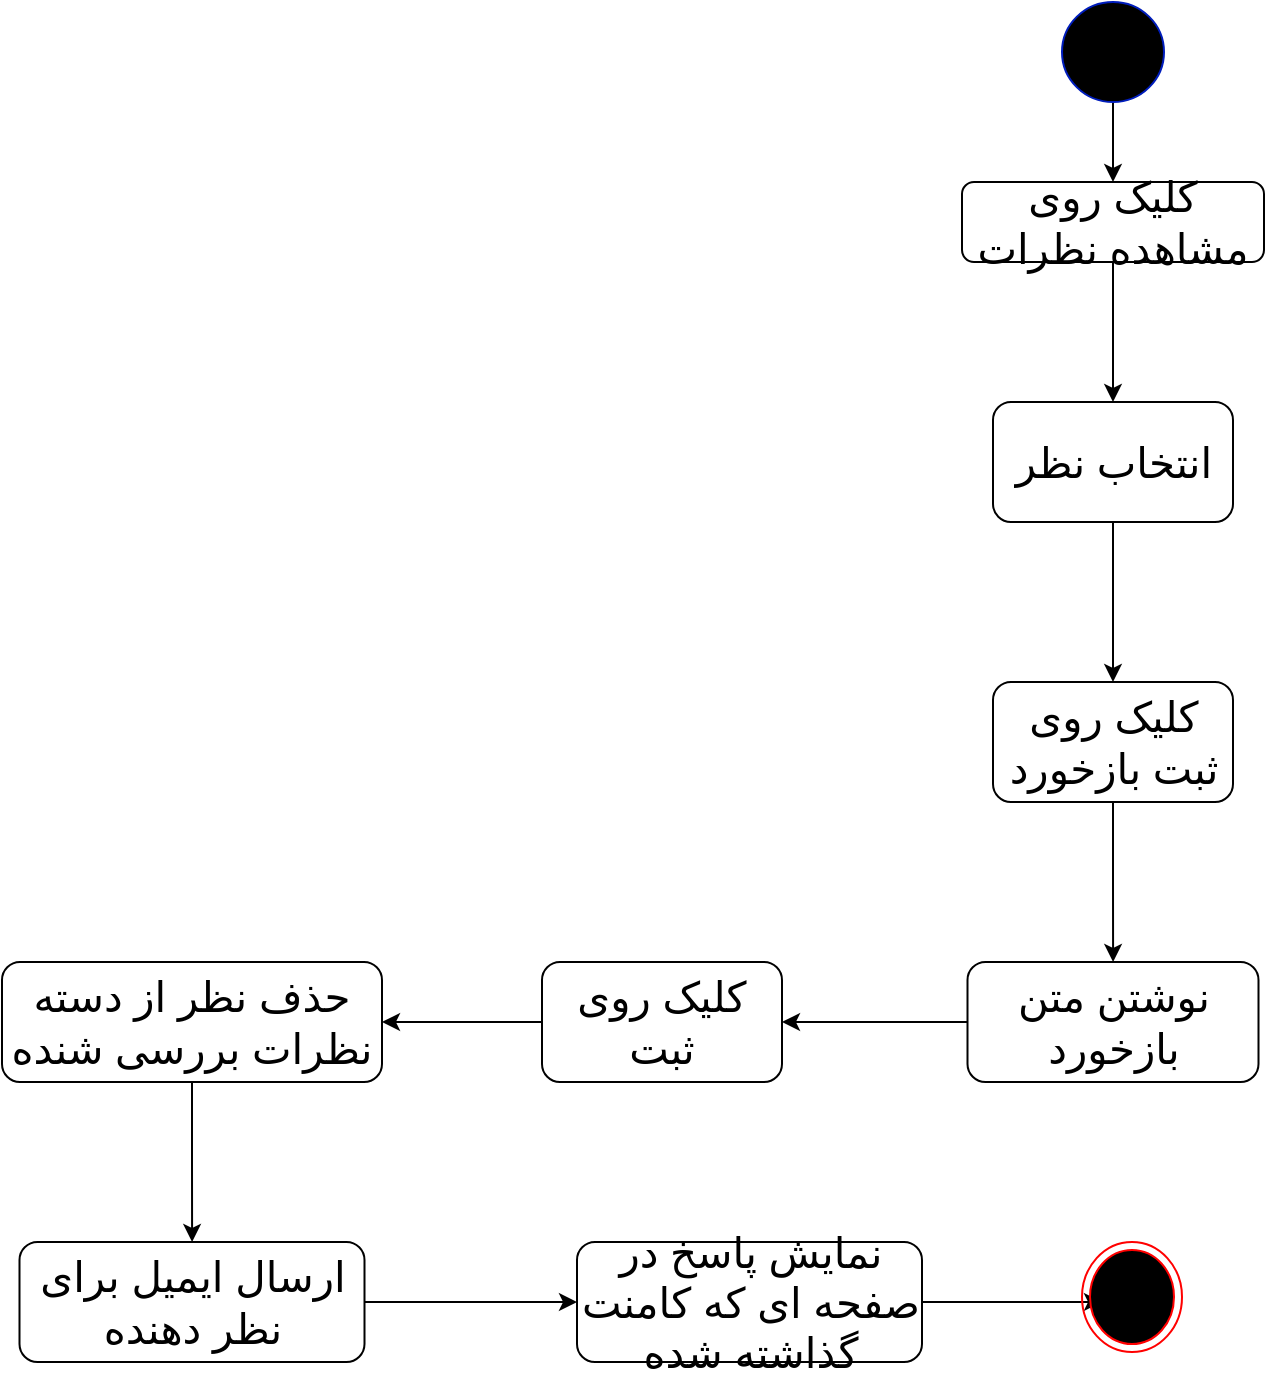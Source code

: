 <mxfile version="20.7.4" type="device"><diagram id="ZsnkRNxu79Hu31Ac4wzx" name="‫صفحه - 1‬"><mxGraphModel dx="1720" dy="775" grid="1" gridSize="10" guides="1" tooltips="1" connect="1" arrows="1" fold="1" page="1" pageScale="1" pageWidth="827" pageHeight="1169" math="0" shadow="0"><root><mxCell id="0"/><mxCell id="1" parent="0"/><mxCell id="8MVTJyRXpQVUsQuvj36F-4" style="edgeStyle=orthogonalEdgeStyle;rounded=0;orthogonalLoop=1;jettySize=auto;html=1;exitX=0.5;exitY=1;exitDx=0;exitDy=0;exitPerimeter=0;entryX=0.5;entryY=0;entryDx=0;entryDy=0;" edge="1" parent="1" source="8MVTJyRXpQVUsQuvj36F-2" target="8MVTJyRXpQVUsQuvj36F-3"><mxGeometry relative="1" as="geometry"/></mxCell><mxCell id="8MVTJyRXpQVUsQuvj36F-2" value="" style="verticalLabelPosition=bottom;verticalAlign=top;html=1;shape=mxgraph.flowchart.on-page_reference;fillColor=#000000;fontColor=#ffffff;strokeColor=#001DBC;" vertex="1" parent="1"><mxGeometry x="670" y="60" width="51" height="50" as="geometry"/></mxCell><mxCell id="8MVTJyRXpQVUsQuvj36F-6" value="" style="edgeStyle=orthogonalEdgeStyle;rounded=0;orthogonalLoop=1;jettySize=auto;html=1;" edge="1" parent="1" source="8MVTJyRXpQVUsQuvj36F-3" target="8MVTJyRXpQVUsQuvj36F-5"><mxGeometry relative="1" as="geometry"/></mxCell><mxCell id="8MVTJyRXpQVUsQuvj36F-3" value="کلیک روی مشاهده نظرات" style="rounded=1;whiteSpace=wrap;html=1;fontSize=21;" vertex="1" parent="1"><mxGeometry x="620" y="150" width="151" height="40" as="geometry"/></mxCell><mxCell id="8MVTJyRXpQVUsQuvj36F-8" value="" style="edgeStyle=orthogonalEdgeStyle;rounded=0;orthogonalLoop=1;jettySize=auto;html=1;" edge="1" parent="1" source="8MVTJyRXpQVUsQuvj36F-5" target="8MVTJyRXpQVUsQuvj36F-7"><mxGeometry relative="1" as="geometry"/></mxCell><mxCell id="8MVTJyRXpQVUsQuvj36F-5" value="انتخاب نظر" style="whiteSpace=wrap;html=1;fontSize=21;rounded=1;" vertex="1" parent="1"><mxGeometry x="635.5" y="260" width="120" height="60" as="geometry"/></mxCell><mxCell id="8MVTJyRXpQVUsQuvj36F-10" value="" style="edgeStyle=orthogonalEdgeStyle;rounded=0;orthogonalLoop=1;jettySize=auto;html=1;" edge="1" parent="1" source="8MVTJyRXpQVUsQuvj36F-7" target="8MVTJyRXpQVUsQuvj36F-9"><mxGeometry relative="1" as="geometry"/></mxCell><mxCell id="8MVTJyRXpQVUsQuvj36F-7" value="کلیک روی ثبت بازخورد" style="whiteSpace=wrap;html=1;fontSize=21;rounded=1;" vertex="1" parent="1"><mxGeometry x="635.5" y="400" width="120" height="60" as="geometry"/></mxCell><mxCell id="8MVTJyRXpQVUsQuvj36F-12" value="" style="edgeStyle=orthogonalEdgeStyle;rounded=0;orthogonalLoop=1;jettySize=auto;html=1;" edge="1" parent="1" source="8MVTJyRXpQVUsQuvj36F-9" target="8MVTJyRXpQVUsQuvj36F-11"><mxGeometry relative="1" as="geometry"/></mxCell><mxCell id="8MVTJyRXpQVUsQuvj36F-9" value="نوشتن متن بازخورد" style="whiteSpace=wrap;html=1;fontSize=21;rounded=1;" vertex="1" parent="1"><mxGeometry x="622.75" y="540" width="145.5" height="60" as="geometry"/></mxCell><mxCell id="8MVTJyRXpQVUsQuvj36F-14" value="" style="edgeStyle=orthogonalEdgeStyle;rounded=0;orthogonalLoop=1;jettySize=auto;html=1;" edge="1" parent="1" source="8MVTJyRXpQVUsQuvj36F-11" target="8MVTJyRXpQVUsQuvj36F-13"><mxGeometry relative="1" as="geometry"/></mxCell><mxCell id="8MVTJyRXpQVUsQuvj36F-11" value="کلیک روی ثبت" style="whiteSpace=wrap;html=1;fontSize=21;rounded=1;" vertex="1" parent="1"><mxGeometry x="410" y="540" width="120" height="60" as="geometry"/></mxCell><mxCell id="8MVTJyRXpQVUsQuvj36F-16" value="" style="edgeStyle=orthogonalEdgeStyle;rounded=0;orthogonalLoop=1;jettySize=auto;html=1;" edge="1" parent="1" source="8MVTJyRXpQVUsQuvj36F-13" target="8MVTJyRXpQVUsQuvj36F-15"><mxGeometry relative="1" as="geometry"/></mxCell><mxCell id="8MVTJyRXpQVUsQuvj36F-13" value="حذف نظر از دسته نظرات بررسی شنده" style="whiteSpace=wrap;html=1;fontSize=21;rounded=1;" vertex="1" parent="1"><mxGeometry x="140" y="540" width="190" height="60" as="geometry"/></mxCell><mxCell id="8MVTJyRXpQVUsQuvj36F-18" value="" style="edgeStyle=orthogonalEdgeStyle;rounded=0;orthogonalLoop=1;jettySize=auto;html=1;" edge="1" parent="1" source="8MVTJyRXpQVUsQuvj36F-15" target="8MVTJyRXpQVUsQuvj36F-17"><mxGeometry relative="1" as="geometry"/></mxCell><mxCell id="8MVTJyRXpQVUsQuvj36F-15" value="ارسال ایمیل برای نظر دهنده" style="whiteSpace=wrap;html=1;fontSize=21;rounded=1;" vertex="1" parent="1"><mxGeometry x="148.75" y="680" width="172.5" height="60" as="geometry"/></mxCell><mxCell id="8MVTJyRXpQVUsQuvj36F-20" style="edgeStyle=orthogonalEdgeStyle;rounded=0;orthogonalLoop=1;jettySize=auto;html=1;exitX=1;exitY=0.5;exitDx=0;exitDy=0;entryX=0.2;entryY=0.545;entryDx=0;entryDy=0;entryPerimeter=0;" edge="1" parent="1" source="8MVTJyRXpQVUsQuvj36F-17" target="8MVTJyRXpQVUsQuvj36F-19"><mxGeometry relative="1" as="geometry"/></mxCell><mxCell id="8MVTJyRXpQVUsQuvj36F-17" value="نمایش پاسخ در صفحه ای که کامنت گذاشته شده" style="whiteSpace=wrap;html=1;fontSize=21;rounded=1;" vertex="1" parent="1"><mxGeometry x="427.5" y="680" width="172.5" height="60" as="geometry"/></mxCell><mxCell id="8MVTJyRXpQVUsQuvj36F-19" value="" style="ellipse;html=1;shape=endState;fillColor=#000000;strokeColor=#ff0000;" vertex="1" parent="1"><mxGeometry x="680" y="680" width="50" height="55" as="geometry"/></mxCell></root></mxGraphModel></diagram></mxfile>